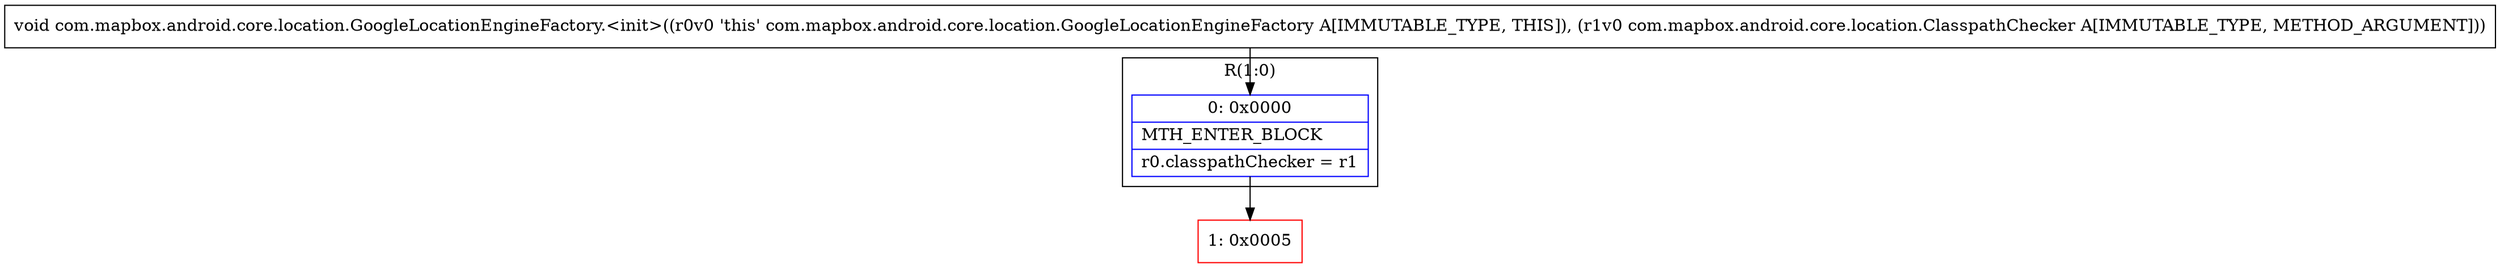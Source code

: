 digraph "CFG forcom.mapbox.android.core.location.GoogleLocationEngineFactory.\<init\>(Lcom\/mapbox\/android\/core\/location\/ClasspathChecker;)V" {
subgraph cluster_Region_1872888739 {
label = "R(1:0)";
node [shape=record,color=blue];
Node_0 [shape=record,label="{0\:\ 0x0000|MTH_ENTER_BLOCK\l|r0.classpathChecker = r1\l}"];
}
Node_1 [shape=record,color=red,label="{1\:\ 0x0005}"];
MethodNode[shape=record,label="{void com.mapbox.android.core.location.GoogleLocationEngineFactory.\<init\>((r0v0 'this' com.mapbox.android.core.location.GoogleLocationEngineFactory A[IMMUTABLE_TYPE, THIS]), (r1v0 com.mapbox.android.core.location.ClasspathChecker A[IMMUTABLE_TYPE, METHOD_ARGUMENT])) }"];
MethodNode -> Node_0;
Node_0 -> Node_1;
}

